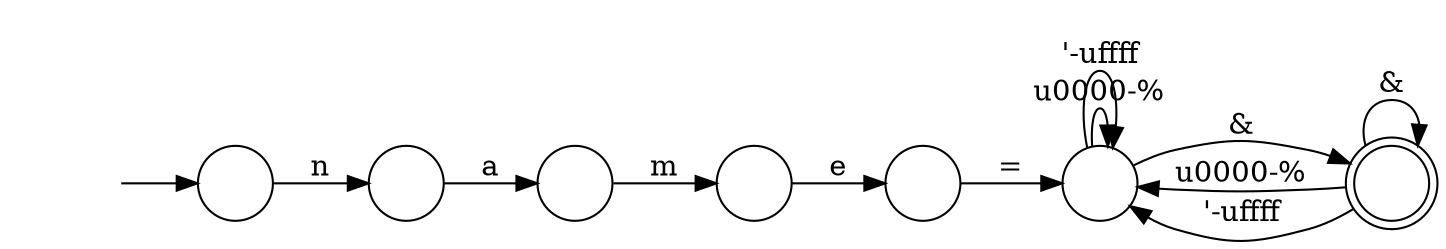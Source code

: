 digraph Automaton {
  rankdir = LR;
  0 [shape=circle,label=""];
  0 -> 4 [label="&"]
  0 -> 0 [label="\u0000-%"]
  0 -> 0 [label="'-\uffff"]
  1 [shape=circle,label=""];
  1 -> 0 [label="="]
  2 [shape=circle,label=""];
  initial [shape=plaintext,label=""];
  initial -> 2
  2 -> 6 [label="n"]
  3 [shape=circle,label=""];
  3 -> 5 [label="m"]
  4 [shape=doublecircle,label=""];
  4 -> 4 [label="&"]
  4 -> 0 [label="\u0000-%"]
  4 -> 0 [label="'-\uffff"]
  5 [shape=circle,label=""];
  5 -> 1 [label="e"]
  6 [shape=circle,label=""];
  6 -> 3 [label="a"]
}

